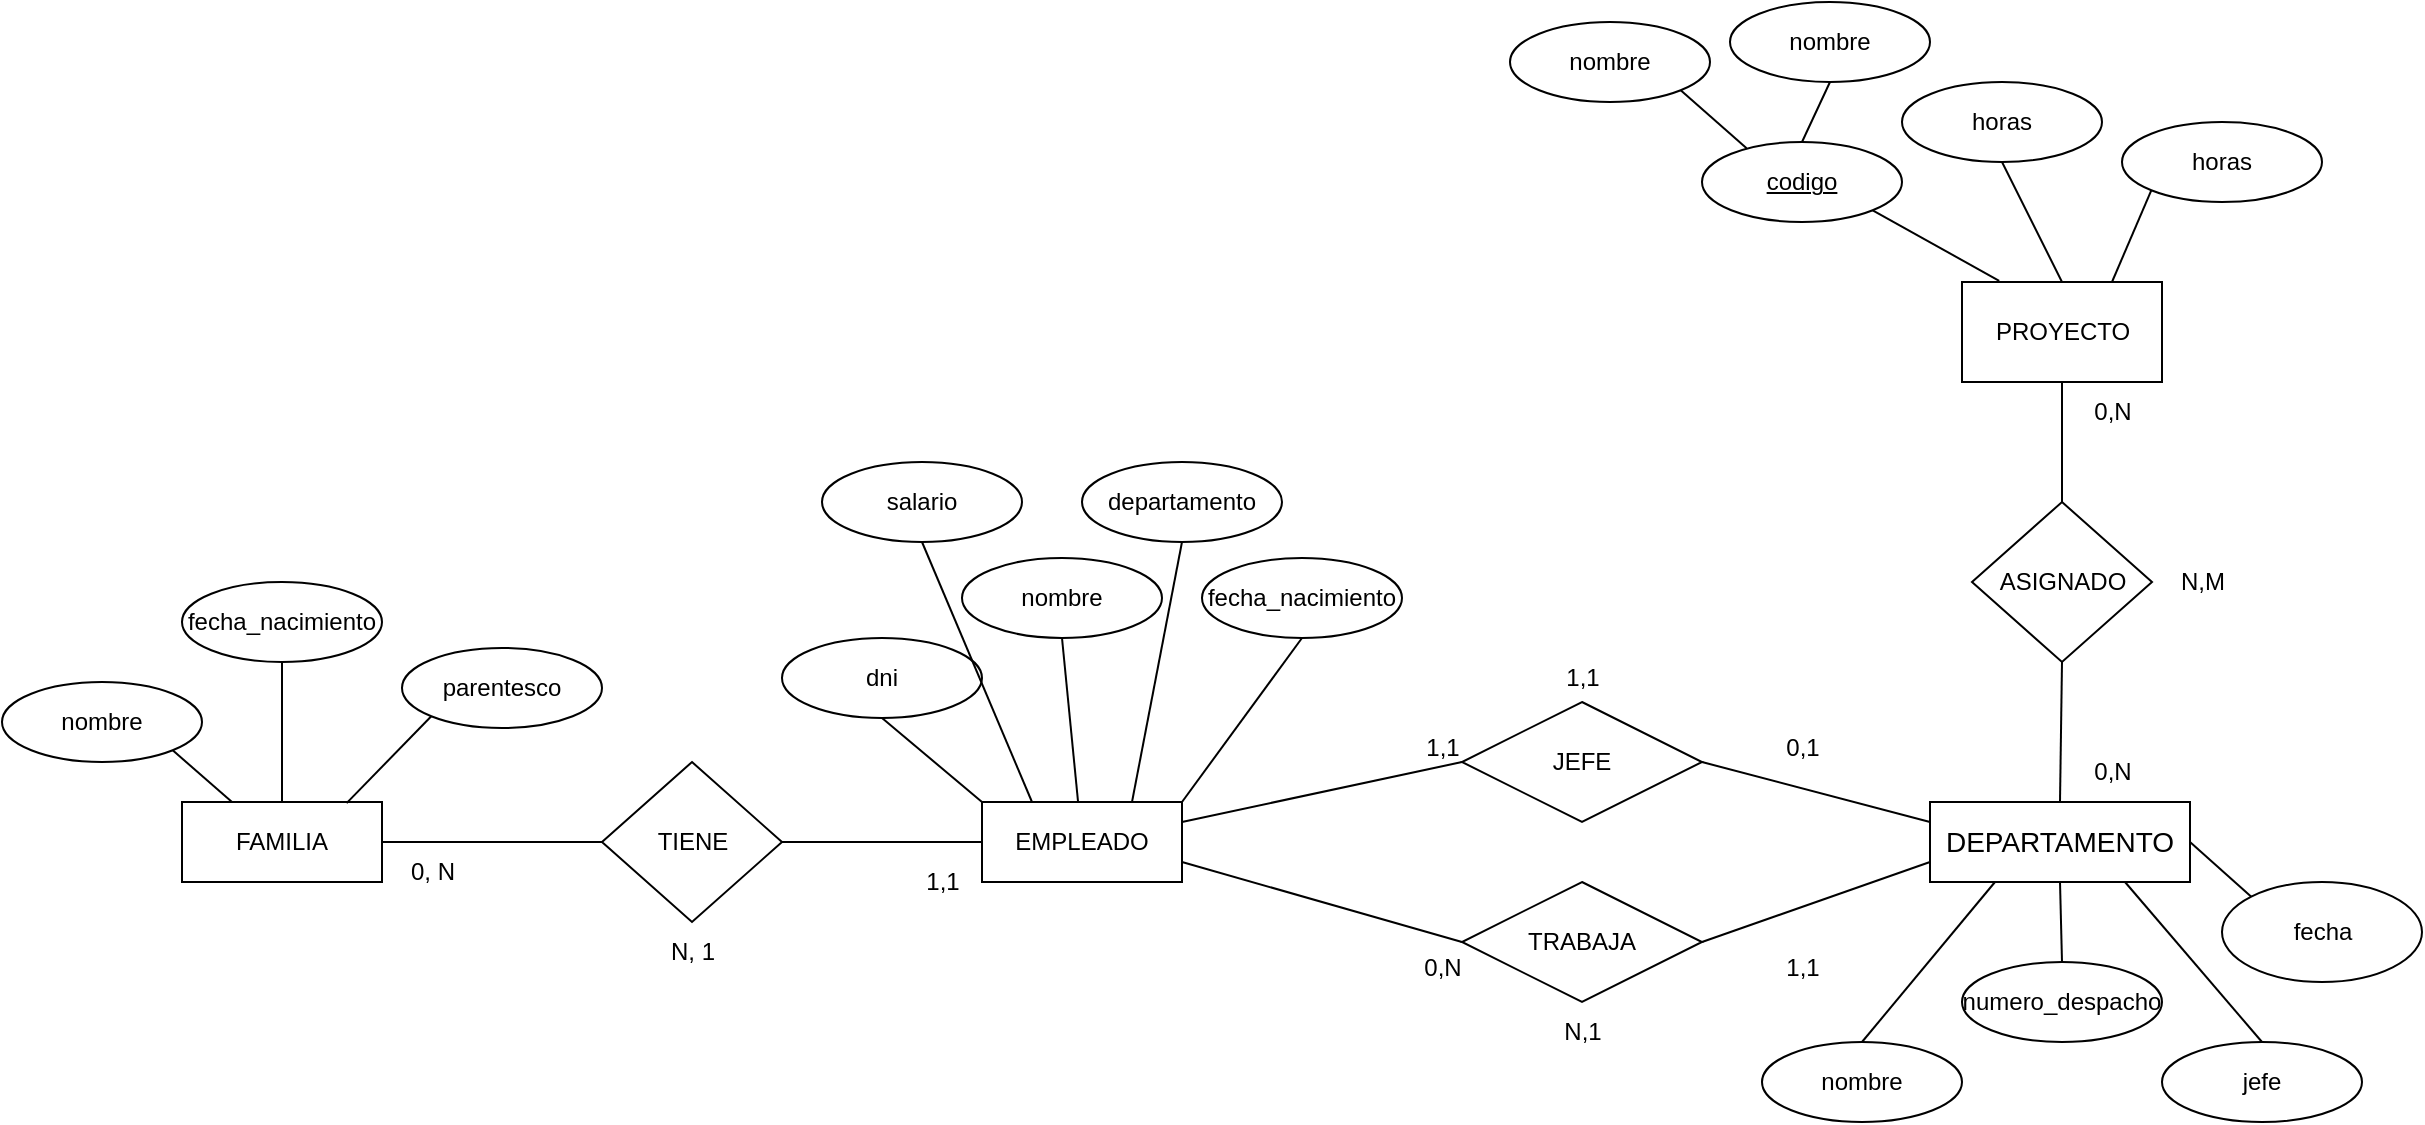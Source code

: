 <mxfile>
    <diagram id="hVuhE_eu6zfQI_iPKAnY" name="Página-1">
        <mxGraphModel dx="2243" dy="2010" grid="1" gridSize="10" guides="1" tooltips="1" connect="1" arrows="1" fold="1" page="1" pageScale="1" pageWidth="827" pageHeight="1169" math="0" shadow="0">
            <root>
                <mxCell id="0"/>
                <mxCell id="1" parent="0"/>
                <mxCell id="lrd0yAmh-5YXVnzEDWsj-8" value="TRABAJA" style="shape=rhombus;perimeter=rhombusPerimeter;whiteSpace=wrap;html=1;align=center;" parent="1" vertex="1">
                    <mxGeometry x="340" y="220" width="120" height="60" as="geometry"/>
                </mxCell>
                <mxCell id="lrd0yAmh-5YXVnzEDWsj-9" value="dni" style="ellipse;whiteSpace=wrap;html=1;align=center;" parent="1" vertex="1">
                    <mxGeometry y="98" width="100" height="40" as="geometry"/>
                </mxCell>
                <mxCell id="lrd0yAmh-5YXVnzEDWsj-10" value="nombre" style="ellipse;whiteSpace=wrap;html=1;align=center;" parent="1" vertex="1">
                    <mxGeometry x="90" y="58" width="100" height="40" as="geometry"/>
                </mxCell>
                <mxCell id="lrd0yAmh-5YXVnzEDWsj-11" value="fecha_nacimiento" style="ellipse;whiteSpace=wrap;html=1;align=center;" parent="1" vertex="1">
                    <mxGeometry x="210" y="58" width="100" height="40" as="geometry"/>
                </mxCell>
                <mxCell id="lrd0yAmh-5YXVnzEDWsj-12" value="salario" style="ellipse;whiteSpace=wrap;html=1;align=center;" parent="1" vertex="1">
                    <mxGeometry x="20" y="10" width="100" height="40" as="geometry"/>
                </mxCell>
                <mxCell id="lrd0yAmh-5YXVnzEDWsj-13" value="departamento" style="ellipse;whiteSpace=wrap;html=1;align=center;" parent="1" vertex="1">
                    <mxGeometry x="150" y="10" width="100" height="40" as="geometry"/>
                </mxCell>
                <mxCell id="lrd0yAmh-5YXVnzEDWsj-14" value="EMPLEADO" style="whiteSpace=wrap;html=1;align=center;" parent="1" vertex="1">
                    <mxGeometry x="100" y="180" width="100" height="40" as="geometry"/>
                </mxCell>
                <mxCell id="lrd0yAmh-5YXVnzEDWsj-15" value="&lt;span style=&quot;font-size: 14px;&quot;&gt;DEPARTAMENTO&lt;/span&gt;" style="whiteSpace=wrap;html=1;align=center;" parent="1" vertex="1">
                    <mxGeometry x="574" y="180" width="130" height="40" as="geometry"/>
                </mxCell>
                <mxCell id="lrd0yAmh-5YXVnzEDWsj-16" value="numero_despacho" style="ellipse;whiteSpace=wrap;html=1;align=center;" parent="1" vertex="1">
                    <mxGeometry x="590" y="260" width="100" height="40" as="geometry"/>
                </mxCell>
                <mxCell id="lrd0yAmh-5YXVnzEDWsj-17" value="nombre" style="ellipse;whiteSpace=wrap;html=1;align=center;" parent="1" vertex="1">
                    <mxGeometry x="490" y="300" width="100" height="40" as="geometry"/>
                </mxCell>
                <mxCell id="lrd0yAmh-5YXVnzEDWsj-18" value="jefe" style="ellipse;whiteSpace=wrap;html=1;align=center;" parent="1" vertex="1">
                    <mxGeometry x="690" y="300" width="100" height="40" as="geometry"/>
                </mxCell>
                <mxCell id="lrd0yAmh-5YXVnzEDWsj-19" value="JEFE" style="shape=rhombus;perimeter=rhombusPerimeter;whiteSpace=wrap;html=1;align=center;" parent="1" vertex="1">
                    <mxGeometry x="340" y="130" width="120" height="60" as="geometry"/>
                </mxCell>
                <mxCell id="lrd0yAmh-5YXVnzEDWsj-26" value="" style="endArrow=none;html=1;rounded=0;exitX=0.5;exitY=1;exitDx=0;exitDy=0;entryX=0;entryY=0;entryDx=0;entryDy=0;" parent="1" source="lrd0yAmh-5YXVnzEDWsj-9" target="lrd0yAmh-5YXVnzEDWsj-14" edge="1">
                    <mxGeometry relative="1" as="geometry">
                        <mxPoint x="50" y="150" as="sourcePoint"/>
                        <mxPoint x="210" y="150" as="targetPoint"/>
                    </mxGeometry>
                </mxCell>
                <mxCell id="lrd0yAmh-5YXVnzEDWsj-27" value="" style="endArrow=none;html=1;rounded=0;exitX=0.5;exitY=1;exitDx=0;exitDy=0;entryX=0.25;entryY=0;entryDx=0;entryDy=0;" parent="1" source="lrd0yAmh-5YXVnzEDWsj-12" target="lrd0yAmh-5YXVnzEDWsj-14" edge="1">
                    <mxGeometry relative="1" as="geometry">
                        <mxPoint x="250" y="170" as="sourcePoint"/>
                        <mxPoint x="330" y="300" as="targetPoint"/>
                    </mxGeometry>
                </mxCell>
                <mxCell id="lrd0yAmh-5YXVnzEDWsj-28" value="" style="endArrow=none;html=1;rounded=0;exitX=0.5;exitY=1;exitDx=0;exitDy=0;entryX=0.75;entryY=0;entryDx=0;entryDy=0;" parent="1" source="lrd0yAmh-5YXVnzEDWsj-13" target="lrd0yAmh-5YXVnzEDWsj-14" edge="1">
                    <mxGeometry relative="1" as="geometry">
                        <mxPoint x="290" y="160" as="sourcePoint"/>
                        <mxPoint x="370" y="290" as="targetPoint"/>
                    </mxGeometry>
                </mxCell>
                <mxCell id="lrd0yAmh-5YXVnzEDWsj-29" value="" style="endArrow=none;html=1;rounded=0;exitX=0.5;exitY=1;exitDx=0;exitDy=0;" parent="1" source="lrd0yAmh-5YXVnzEDWsj-10" target="lrd0yAmh-5YXVnzEDWsj-14" edge="1">
                    <mxGeometry relative="1" as="geometry">
                        <mxPoint x="290" y="130" as="sourcePoint"/>
                        <mxPoint x="370" y="260" as="targetPoint"/>
                    </mxGeometry>
                </mxCell>
                <mxCell id="lrd0yAmh-5YXVnzEDWsj-30" value="" style="endArrow=none;html=1;rounded=0;exitX=0.5;exitY=1;exitDx=0;exitDy=0;entryX=1;entryY=0;entryDx=0;entryDy=0;" parent="1" source="lrd0yAmh-5YXVnzEDWsj-11" target="lrd0yAmh-5YXVnzEDWsj-14" edge="1">
                    <mxGeometry relative="1" as="geometry">
                        <mxPoint x="390" y="90" as="sourcePoint"/>
                        <mxPoint x="470" y="220" as="targetPoint"/>
                    </mxGeometry>
                </mxCell>
                <mxCell id="lrd0yAmh-5YXVnzEDWsj-31" value="" style="endArrow=none;html=1;rounded=0;exitX=0.5;exitY=1;exitDx=0;exitDy=0;entryX=0.5;entryY=0;entryDx=0;entryDy=0;" parent="1" source="lrd0yAmh-5YXVnzEDWsj-15" target="lrd0yAmh-5YXVnzEDWsj-16" edge="1">
                    <mxGeometry relative="1" as="geometry">
                        <mxPoint x="580" y="370" as="sourcePoint"/>
                        <mxPoint x="660" y="500" as="targetPoint"/>
                    </mxGeometry>
                </mxCell>
                <mxCell id="lrd0yAmh-5YXVnzEDWsj-32" value="" style="endArrow=none;html=1;rounded=0;exitX=0.25;exitY=1;exitDx=0;exitDy=0;entryX=0.5;entryY=0;entryDx=0;entryDy=0;" parent="1" source="lrd0yAmh-5YXVnzEDWsj-15" target="lrd0yAmh-5YXVnzEDWsj-17" edge="1">
                    <mxGeometry relative="1" as="geometry">
                        <mxPoint x="600" y="390" as="sourcePoint"/>
                        <mxPoint x="680" y="520" as="targetPoint"/>
                    </mxGeometry>
                </mxCell>
                <mxCell id="lrd0yAmh-5YXVnzEDWsj-33" value="" style="endArrow=none;html=1;rounded=0;exitX=0.75;exitY=1;exitDx=0;exitDy=0;entryX=0.5;entryY=0;entryDx=0;entryDy=0;" parent="1" source="lrd0yAmh-5YXVnzEDWsj-15" target="lrd0yAmh-5YXVnzEDWsj-18" edge="1">
                    <mxGeometry relative="1" as="geometry">
                        <mxPoint x="670" y="410" as="sourcePoint"/>
                        <mxPoint x="750" y="540" as="targetPoint"/>
                    </mxGeometry>
                </mxCell>
                <mxCell id="lrd0yAmh-5YXVnzEDWsj-39" value="0,1" style="text;html=1;align=center;verticalAlign=middle;resizable=0;points=[];autosize=1;strokeColor=none;fillColor=none;" parent="1" vertex="1">
                    <mxGeometry x="490" y="138" width="40" height="30" as="geometry"/>
                </mxCell>
                <mxCell id="lrd0yAmh-5YXVnzEDWsj-40" value="1,1" style="text;html=1;align=center;verticalAlign=middle;resizable=0;points=[];autosize=1;strokeColor=none;fillColor=none;" parent="1" vertex="1">
                    <mxGeometry x="490" y="248" width="40" height="30" as="geometry"/>
                </mxCell>
                <mxCell id="lrd0yAmh-5YXVnzEDWsj-41" value="0,N" style="text;html=1;align=center;verticalAlign=middle;resizable=0;points=[];autosize=1;strokeColor=none;fillColor=none;" parent="1" vertex="1">
                    <mxGeometry x="310" y="248" width="40" height="30" as="geometry"/>
                </mxCell>
                <mxCell id="lrd0yAmh-5YXVnzEDWsj-42" value="1,1" style="text;html=1;align=center;verticalAlign=middle;resizable=0;points=[];autosize=1;strokeColor=none;fillColor=none;" parent="1" vertex="1">
                    <mxGeometry x="310" y="138" width="40" height="30" as="geometry"/>
                </mxCell>
                <mxCell id="lrd0yAmh-5YXVnzEDWsj-43" value="1,1" style="text;html=1;align=center;verticalAlign=middle;resizable=0;points=[];autosize=1;strokeColor=none;fillColor=none;" parent="1" vertex="1">
                    <mxGeometry x="380" y="103" width="40" height="30" as="geometry"/>
                </mxCell>
                <mxCell id="lrd0yAmh-5YXVnzEDWsj-44" value="N,1" style="text;html=1;align=center;verticalAlign=middle;resizable=0;points=[];autosize=1;strokeColor=none;fillColor=none;" parent="1" vertex="1">
                    <mxGeometry x="380" y="280" width="40" height="30" as="geometry"/>
                </mxCell>
                <mxCell id="lrd0yAmh-5YXVnzEDWsj-50" value="" style="endArrow=none;html=1;rounded=0;exitX=1;exitY=0.75;exitDx=0;exitDy=0;entryX=0;entryY=0.5;entryDx=0;entryDy=0;" parent="1" source="lrd0yAmh-5YXVnzEDWsj-14" target="lrd0yAmh-5YXVnzEDWsj-8" edge="1">
                    <mxGeometry relative="1" as="geometry">
                        <mxPoint x="330" y="260" as="sourcePoint"/>
                        <mxPoint x="280" y="342" as="targetPoint"/>
                    </mxGeometry>
                </mxCell>
                <mxCell id="lrd0yAmh-5YXVnzEDWsj-51" value="" style="endArrow=none;html=1;rounded=0;exitX=1;exitY=0.25;exitDx=0;exitDy=0;entryX=0;entryY=0.5;entryDx=0;entryDy=0;" parent="1" source="lrd0yAmh-5YXVnzEDWsj-14" target="lrd0yAmh-5YXVnzEDWsj-19" edge="1">
                    <mxGeometry relative="1" as="geometry">
                        <mxPoint x="360" y="320" as="sourcePoint"/>
                        <mxPoint x="310" y="402" as="targetPoint"/>
                    </mxGeometry>
                </mxCell>
                <mxCell id="lrd0yAmh-5YXVnzEDWsj-52" value="" style="endArrow=none;html=1;rounded=0;exitX=1;exitY=0.5;exitDx=0;exitDy=0;entryX=0;entryY=0.25;entryDx=0;entryDy=0;" parent="1" source="lrd0yAmh-5YXVnzEDWsj-19" target="lrd0yAmh-5YXVnzEDWsj-15" edge="1">
                    <mxGeometry relative="1" as="geometry">
                        <mxPoint x="520" y="400" as="sourcePoint"/>
                        <mxPoint x="470" y="482" as="targetPoint"/>
                    </mxGeometry>
                </mxCell>
                <mxCell id="lrd0yAmh-5YXVnzEDWsj-53" value="" style="endArrow=none;html=1;rounded=0;exitX=1;exitY=0.5;exitDx=0;exitDy=0;entryX=0;entryY=0.75;entryDx=0;entryDy=0;" parent="1" source="lrd0yAmh-5YXVnzEDWsj-8" target="lrd0yAmh-5YXVnzEDWsj-15" edge="1">
                    <mxGeometry relative="1" as="geometry">
                        <mxPoint x="530" y="400" as="sourcePoint"/>
                        <mxPoint x="480" y="482" as="targetPoint"/>
                    </mxGeometry>
                </mxCell>
                <mxCell id="GBSmXfpHuttf4K0Lwdqt-2" value="fecha" style="shape=ellipse;html=1;dashed=0;whitespace=wrap;perimeter=ellipsePerimeter;" vertex="1" parent="1">
                    <mxGeometry x="720" y="220" width="100" height="50" as="geometry"/>
                </mxCell>
                <mxCell id="GBSmXfpHuttf4K0Lwdqt-3" value="" style="endArrow=none;html=1;rounded=0;exitX=1;exitY=0.5;exitDx=0;exitDy=0;entryX=0;entryY=0;entryDx=0;entryDy=0;" edge="1" parent="1" source="lrd0yAmh-5YXVnzEDWsj-15" target="GBSmXfpHuttf4K0Lwdqt-2">
                    <mxGeometry relative="1" as="geometry">
                        <mxPoint x="681.5" y="230" as="sourcePoint"/>
                        <mxPoint x="750" y="310" as="targetPoint"/>
                    </mxGeometry>
                </mxCell>
                <mxCell id="GBSmXfpHuttf4K0Lwdqt-5" value="PROYECTO" style="html=1;dashed=0;whitespace=wrap;" vertex="1" parent="1">
                    <mxGeometry x="590" y="-80" width="100" height="50" as="geometry"/>
                </mxCell>
                <mxCell id="GBSmXfpHuttf4K0Lwdqt-9" value="ASIGNADO" style="shape=rhombus;html=1;dashed=0;whitespace=wrap;perimeter=rhombusPerimeter;" vertex="1" parent="1">
                    <mxGeometry x="595" y="30" width="90" height="80" as="geometry"/>
                </mxCell>
                <mxCell id="GBSmXfpHuttf4K0Lwdqt-11" value="0,N" style="text;html=1;align=center;verticalAlign=middle;resizable=0;points=[];autosize=1;strokeColor=none;fillColor=none;" vertex="1" parent="1">
                    <mxGeometry x="645" y="150" width="40" height="30" as="geometry"/>
                </mxCell>
                <mxCell id="GBSmXfpHuttf4K0Lwdqt-12" value="0,N" style="text;html=1;align=center;verticalAlign=middle;resizable=0;points=[];autosize=1;strokeColor=none;fillColor=none;" vertex="1" parent="1">
                    <mxGeometry x="645" y="-30" width="40" height="30" as="geometry"/>
                </mxCell>
                <mxCell id="GBSmXfpHuttf4K0Lwdqt-13" value="N,M" style="text;html=1;align=center;verticalAlign=middle;resizable=0;points=[];autosize=1;strokeColor=none;fillColor=none;" vertex="1" parent="1">
                    <mxGeometry x="685" y="55" width="50" height="30" as="geometry"/>
                </mxCell>
                <mxCell id="GBSmXfpHuttf4K0Lwdqt-14" value="&lt;u&gt;codigo&lt;/u&gt;" style="ellipse;whiteSpace=wrap;html=1;align=center;" vertex="1" parent="1">
                    <mxGeometry x="460" y="-150" width="100" height="40" as="geometry"/>
                </mxCell>
                <mxCell id="GBSmXfpHuttf4K0Lwdqt-16" value="horas" style="ellipse;whiteSpace=wrap;html=1;align=center;" vertex="1" parent="1">
                    <mxGeometry x="670" y="-160" width="100" height="40" as="geometry"/>
                </mxCell>
                <mxCell id="GBSmXfpHuttf4K0Lwdqt-18" value="FAMILIA" style="whiteSpace=wrap;html=1;align=center;" vertex="1" parent="1">
                    <mxGeometry x="-300" y="180" width="100" height="40" as="geometry"/>
                </mxCell>
                <mxCell id="GBSmXfpHuttf4K0Lwdqt-19" value="nombre" style="ellipse;whiteSpace=wrap;html=1;align=center;" vertex="1" parent="1">
                    <mxGeometry x="-390" y="120" width="100" height="40" as="geometry"/>
                </mxCell>
                <mxCell id="GBSmXfpHuttf4K0Lwdqt-20" value="fecha_nacimiento" style="ellipse;whiteSpace=wrap;html=1;align=center;" vertex="1" parent="1">
                    <mxGeometry x="-300" y="70" width="100" height="40" as="geometry"/>
                </mxCell>
                <mxCell id="GBSmXfpHuttf4K0Lwdqt-21" value="parentesco" style="ellipse;whiteSpace=wrap;html=1;align=center;" vertex="1" parent="1">
                    <mxGeometry x="-190" y="103" width="100" height="40" as="geometry"/>
                </mxCell>
                <mxCell id="GBSmXfpHuttf4K0Lwdqt-22" value="" style="endArrow=none;html=1;rounded=0;exitX=1;exitY=1;exitDx=0;exitDy=0;entryX=0.25;entryY=0;entryDx=0;entryDy=0;" edge="1" parent="1" source="GBSmXfpHuttf4K0Lwdqt-19" target="GBSmXfpHuttf4K0Lwdqt-18">
                    <mxGeometry relative="1" as="geometry">
                        <mxPoint x="-390" y="189" as="sourcePoint"/>
                        <mxPoint x="-340" y="231" as="targetPoint"/>
                    </mxGeometry>
                </mxCell>
                <mxCell id="GBSmXfpHuttf4K0Lwdqt-23" value="" style="endArrow=none;html=1;rounded=0;exitX=0.5;exitY=1;exitDx=0;exitDy=0;entryX=0.5;entryY=0;entryDx=0;entryDy=0;" edge="1" parent="1" source="GBSmXfpHuttf4K0Lwdqt-20" target="GBSmXfpHuttf4K0Lwdqt-18">
                    <mxGeometry relative="1" as="geometry">
                        <mxPoint x="-240" y="130" as="sourcePoint"/>
                        <mxPoint x="-190" y="172" as="targetPoint"/>
                    </mxGeometry>
                </mxCell>
                <mxCell id="GBSmXfpHuttf4K0Lwdqt-24" value="" style="endArrow=none;html=1;rounded=0;entryX=0.823;entryY=0.014;entryDx=0;entryDy=0;exitX=0;exitY=1;exitDx=0;exitDy=0;entryPerimeter=0;" edge="1" parent="1" source="GBSmXfpHuttf4K0Lwdqt-21" target="GBSmXfpHuttf4K0Lwdqt-18">
                    <mxGeometry relative="1" as="geometry">
                        <mxPoint x="-150" y="170" as="sourcePoint"/>
                        <mxPoint x="130" y="210" as="targetPoint"/>
                    </mxGeometry>
                </mxCell>
                <mxCell id="GBSmXfpHuttf4K0Lwdqt-25" value="TIENE" style="shape=rhombus;html=1;dashed=0;whitespace=wrap;perimeter=rhombusPerimeter;" vertex="1" parent="1">
                    <mxGeometry x="-90" y="160" width="90" height="80" as="geometry"/>
                </mxCell>
                <mxCell id="GBSmXfpHuttf4K0Lwdqt-26" value="" style="endArrow=none;html=1;rounded=0;exitX=0;exitY=0.5;exitDx=0;exitDy=0;entryX=1;entryY=0.5;entryDx=0;entryDy=0;" edge="1" parent="1" source="GBSmXfpHuttf4K0Lwdqt-25" target="GBSmXfpHuttf4K0Lwdqt-18">
                    <mxGeometry relative="1" as="geometry">
                        <mxPoint x="-165.168" y="147.217" as="sourcePoint"/>
                        <mxPoint x="-180" y="205" as="targetPoint"/>
                    </mxGeometry>
                </mxCell>
                <mxCell id="GBSmXfpHuttf4K0Lwdqt-27" value="" style="endArrow=none;html=1;rounded=0;entryX=1;entryY=0.5;entryDx=0;entryDy=0;exitX=0;exitY=0.5;exitDx=0;exitDy=0;" edge="1" parent="1" source="lrd0yAmh-5YXVnzEDWsj-14" target="GBSmXfpHuttf4K0Lwdqt-25">
                    <mxGeometry relative="1" as="geometry">
                        <mxPoint x="-155.168" y="157.217" as="sourcePoint"/>
                        <mxPoint x="-197.7" y="210.56" as="targetPoint"/>
                    </mxGeometry>
                </mxCell>
                <mxCell id="GBSmXfpHuttf4K0Lwdqt-28" value="1,1" style="text;html=1;align=center;verticalAlign=middle;resizable=0;points=[];autosize=1;strokeColor=none;fillColor=none;" vertex="1" parent="1">
                    <mxGeometry x="60" y="205" width="40" height="30" as="geometry"/>
                </mxCell>
                <mxCell id="GBSmXfpHuttf4K0Lwdqt-29" value="0, N" style="text;html=1;align=center;verticalAlign=middle;resizable=0;points=[];autosize=1;strokeColor=none;fillColor=none;" vertex="1" parent="1">
                    <mxGeometry x="-200" y="200" width="50" height="30" as="geometry"/>
                </mxCell>
                <mxCell id="GBSmXfpHuttf4K0Lwdqt-30" value="N, 1" style="text;html=1;align=center;verticalAlign=middle;resizable=0;points=[];autosize=1;strokeColor=none;fillColor=none;" vertex="1" parent="1">
                    <mxGeometry x="-70" y="240" width="50" height="30" as="geometry"/>
                </mxCell>
                <mxCell id="lz2HbZVd18J7t2SW_pQq-1" value="nombre" style="ellipse;whiteSpace=wrap;html=1;align=center;" vertex="1" parent="1">
                    <mxGeometry x="364" y="-210" width="100" height="40" as="geometry"/>
                </mxCell>
                <mxCell id="lz2HbZVd18J7t2SW_pQq-2" value="horas" style="ellipse;whiteSpace=wrap;html=1;align=center;" vertex="1" parent="1">
                    <mxGeometry x="560" y="-180" width="100" height="40" as="geometry"/>
                </mxCell>
                <mxCell id="lz2HbZVd18J7t2SW_pQq-3" value="" style="endArrow=none;html=1;rounded=0;entryX=0.186;entryY=-0.011;entryDx=0;entryDy=0;exitX=1;exitY=1;exitDx=0;exitDy=0;entryPerimeter=0;" edge="1" parent="1" source="GBSmXfpHuttf4K0Lwdqt-14" target="GBSmXfpHuttf4K0Lwdqt-5">
                    <mxGeometry relative="1" as="geometry">
                        <mxPoint x="700" y="90" as="sourcePoint"/>
                        <mxPoint x="744.267" y="237.513" as="targetPoint"/>
                    </mxGeometry>
                </mxCell>
                <mxCell id="lz2HbZVd18J7t2SW_pQq-4" value="" style="endArrow=none;html=1;rounded=0;exitX=1;exitY=1;exitDx=0;exitDy=0;entryX=0.223;entryY=0.079;entryDx=0;entryDy=0;entryPerimeter=0;" edge="1" parent="1" source="lz2HbZVd18J7t2SW_pQq-1" target="GBSmXfpHuttf4K0Lwdqt-14">
                    <mxGeometry relative="1" as="geometry">
                        <mxPoint x="580" y="-180" as="sourcePoint"/>
                        <mxPoint x="619" y="-80" as="targetPoint"/>
                    </mxGeometry>
                </mxCell>
                <mxCell id="lz2HbZVd18J7t2SW_pQq-5" value="" style="endArrow=none;html=1;rounded=0;entryX=0.5;entryY=0;entryDx=0;entryDy=0;exitX=0.5;exitY=1;exitDx=0;exitDy=0;" edge="1" parent="1" source="lz2HbZVd18J7t2SW_pQq-2" target="GBSmXfpHuttf4K0Lwdqt-5">
                    <mxGeometry relative="1" as="geometry">
                        <mxPoint x="599.168" y="-105.783" as="sourcePoint"/>
                        <mxPoint x="628.6" y="-60.55" as="targetPoint"/>
                    </mxGeometry>
                </mxCell>
                <mxCell id="lz2HbZVd18J7t2SW_pQq-6" value="" style="endArrow=none;html=1;rounded=0;entryX=0.75;entryY=0;entryDx=0;entryDy=0;exitX=0;exitY=1;exitDx=0;exitDy=0;" edge="1" parent="1" source="GBSmXfpHuttf4K0Lwdqt-16" target="GBSmXfpHuttf4K0Lwdqt-5">
                    <mxGeometry relative="1" as="geometry">
                        <mxPoint x="609.168" y="-95.783" as="sourcePoint"/>
                        <mxPoint x="638.6" y="-50.55" as="targetPoint"/>
                    </mxGeometry>
                </mxCell>
                <mxCell id="lz2HbZVd18J7t2SW_pQq-8" value="nombre" style="ellipse;whiteSpace=wrap;html=1;align=center;" vertex="1" parent="1">
                    <mxGeometry x="474" y="-220" width="100" height="40" as="geometry"/>
                </mxCell>
                <mxCell id="lz2HbZVd18J7t2SW_pQq-9" value="" style="endArrow=none;html=1;rounded=0;exitX=0.5;exitY=1;exitDx=0;exitDy=0;entryX=0.5;entryY=0;entryDx=0;entryDy=0;" edge="1" parent="1" source="lz2HbZVd18J7t2SW_pQq-8" target="GBSmXfpHuttf4K0Lwdqt-14">
                    <mxGeometry relative="1" as="geometry">
                        <mxPoint x="459.168" y="-165.783" as="sourcePoint"/>
                        <mxPoint x="492.3" y="-136.84" as="targetPoint"/>
                    </mxGeometry>
                </mxCell>
                <mxCell id="lz2HbZVd18J7t2SW_pQq-11" value="" style="endArrow=none;html=1;rounded=0;entryX=0.5;entryY=1;entryDx=0;entryDy=0;exitX=0.5;exitY=0;exitDx=0;exitDy=0;" edge="1" parent="1" source="GBSmXfpHuttf4K0Lwdqt-9" target="GBSmXfpHuttf4K0Lwdqt-5">
                    <mxGeometry relative="1" as="geometry">
                        <mxPoint x="620" y="-130" as="sourcePoint"/>
                        <mxPoint x="650" y="-70" as="targetPoint"/>
                    </mxGeometry>
                </mxCell>
                <mxCell id="lz2HbZVd18J7t2SW_pQq-12" value="" style="endArrow=none;html=1;rounded=0;entryX=0.5;entryY=0;entryDx=0;entryDy=0;exitX=0.5;exitY=1;exitDx=0;exitDy=0;" edge="1" parent="1" source="GBSmXfpHuttf4K0Lwdqt-9" target="lrd0yAmh-5YXVnzEDWsj-15">
                    <mxGeometry relative="1" as="geometry">
                        <mxPoint x="650" y="40" as="sourcePoint"/>
                        <mxPoint x="650" y="-20" as="targetPoint"/>
                    </mxGeometry>
                </mxCell>
            </root>
        </mxGraphModel>
    </diagram>
</mxfile>